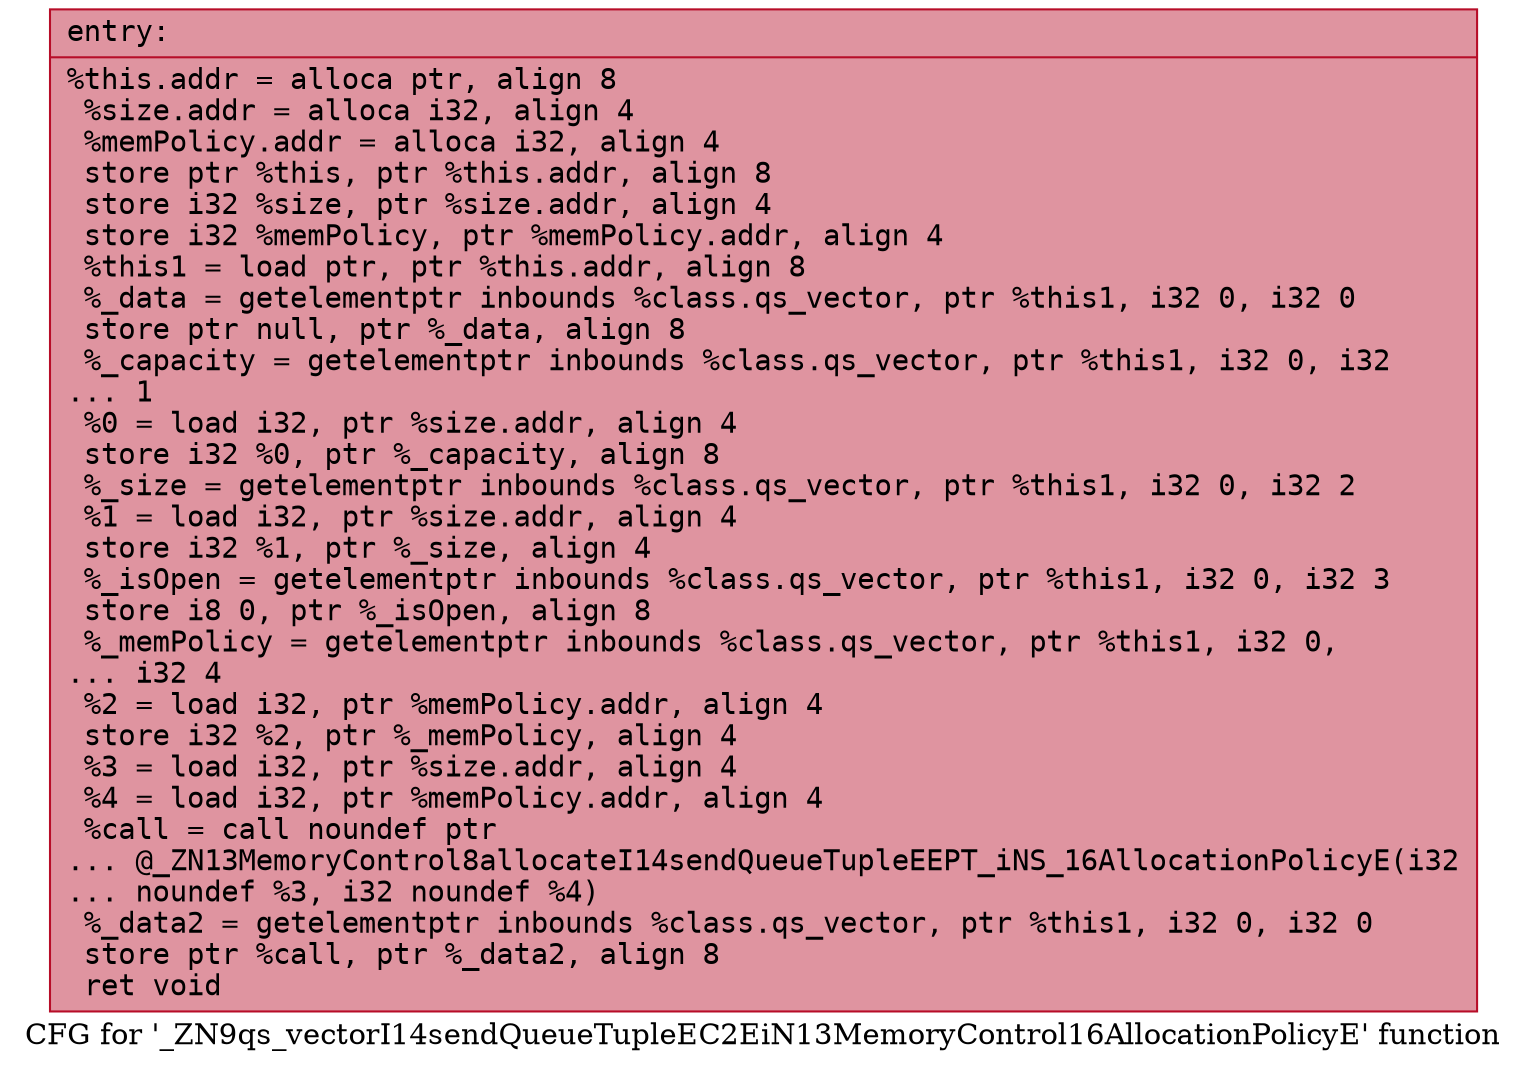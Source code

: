 digraph "CFG for '_ZN9qs_vectorI14sendQueueTupleEC2EiN13MemoryControl16AllocationPolicyE' function" {
	label="CFG for '_ZN9qs_vectorI14sendQueueTupleEC2EiN13MemoryControl16AllocationPolicyE' function";

	Node0x55deda38d3a0 [shape=record,color="#b70d28ff", style=filled, fillcolor="#b70d2870" fontname="Courier",label="{entry:\l|  %this.addr = alloca ptr, align 8\l  %size.addr = alloca i32, align 4\l  %memPolicy.addr = alloca i32, align 4\l  store ptr %this, ptr %this.addr, align 8\l  store i32 %size, ptr %size.addr, align 4\l  store i32 %memPolicy, ptr %memPolicy.addr, align 4\l  %this1 = load ptr, ptr %this.addr, align 8\l  %_data = getelementptr inbounds %class.qs_vector, ptr %this1, i32 0, i32 0\l  store ptr null, ptr %_data, align 8\l  %_capacity = getelementptr inbounds %class.qs_vector, ptr %this1, i32 0, i32\l... 1\l  %0 = load i32, ptr %size.addr, align 4\l  store i32 %0, ptr %_capacity, align 8\l  %_size = getelementptr inbounds %class.qs_vector, ptr %this1, i32 0, i32 2\l  %1 = load i32, ptr %size.addr, align 4\l  store i32 %1, ptr %_size, align 4\l  %_isOpen = getelementptr inbounds %class.qs_vector, ptr %this1, i32 0, i32 3\l  store i8 0, ptr %_isOpen, align 8\l  %_memPolicy = getelementptr inbounds %class.qs_vector, ptr %this1, i32 0,\l... i32 4\l  %2 = load i32, ptr %memPolicy.addr, align 4\l  store i32 %2, ptr %_memPolicy, align 4\l  %3 = load i32, ptr %size.addr, align 4\l  %4 = load i32, ptr %memPolicy.addr, align 4\l  %call = call noundef ptr\l... @_ZN13MemoryControl8allocateI14sendQueueTupleEEPT_iNS_16AllocationPolicyE(i32\l... noundef %3, i32 noundef %4)\l  %_data2 = getelementptr inbounds %class.qs_vector, ptr %this1, i32 0, i32 0\l  store ptr %call, ptr %_data2, align 8\l  ret void\l}"];
}
